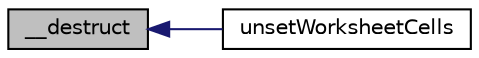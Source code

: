 digraph "__destruct"
{
  edge [fontname="Helvetica",fontsize="10",labelfontname="Helvetica",labelfontsize="10"];
  node [fontname="Helvetica",fontsize="10",shape=record];
  rankdir="LR";
  Node7 [label="__destruct",height=0.2,width=0.4,color="black", fillcolor="grey75", style="filled", fontcolor="black"];
  Node7 -> Node8 [dir="back",color="midnightblue",fontsize="10",style="solid",fontname="Helvetica"];
  Node8 [label="unsetWorksheetCells",height=0.2,width=0.4,color="black", fillcolor="white", style="filled",URL="$class_p_h_p_excel___cached_object_storage___disc_i_s_a_m.html#aa75306c27cb6ab1fdb16ccdb24a8e04e"];
}
